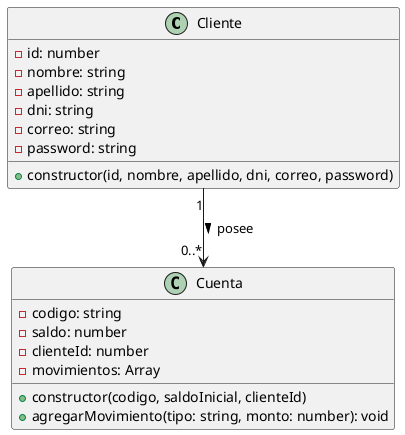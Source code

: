 @startuml
class Cliente {
  - id: number
  - nombre: string
  - apellido: string
  - dni: string
  - correo: string
  - password: string
  + constructor(id, nombre, apellido, dni, correo, password)
}

class Cuenta {
  - codigo: string
  - saldo: number
  - clienteId: number
  - movimientos: Array
  + constructor(codigo, saldoInicial, clienteId)
  + agregarMovimiento(tipo: string, monto: number): void
}

Cliente "1" --> "0..*" Cuenta : posee >

@enduml
